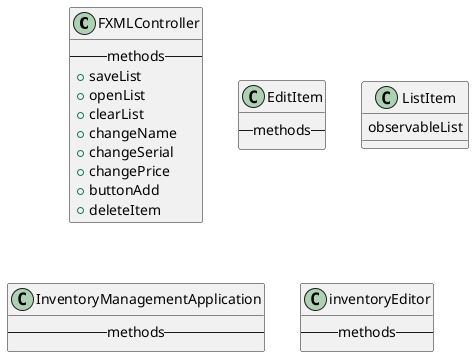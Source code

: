 @startuml
class FXMLController
{
    --methods--
    +saveList
    +openList
    +clearList
    +changeName
    +changeSerial
    +changePrice
    +buttonAdd
    +deleteItem
}

class EditItem
{
    --methods--
}

class ListItem
{
    observableList
}

class InventoryManagementApplication
{
    --methods--
}

class inventoryEditor
{
    --methods--
}
@enduml